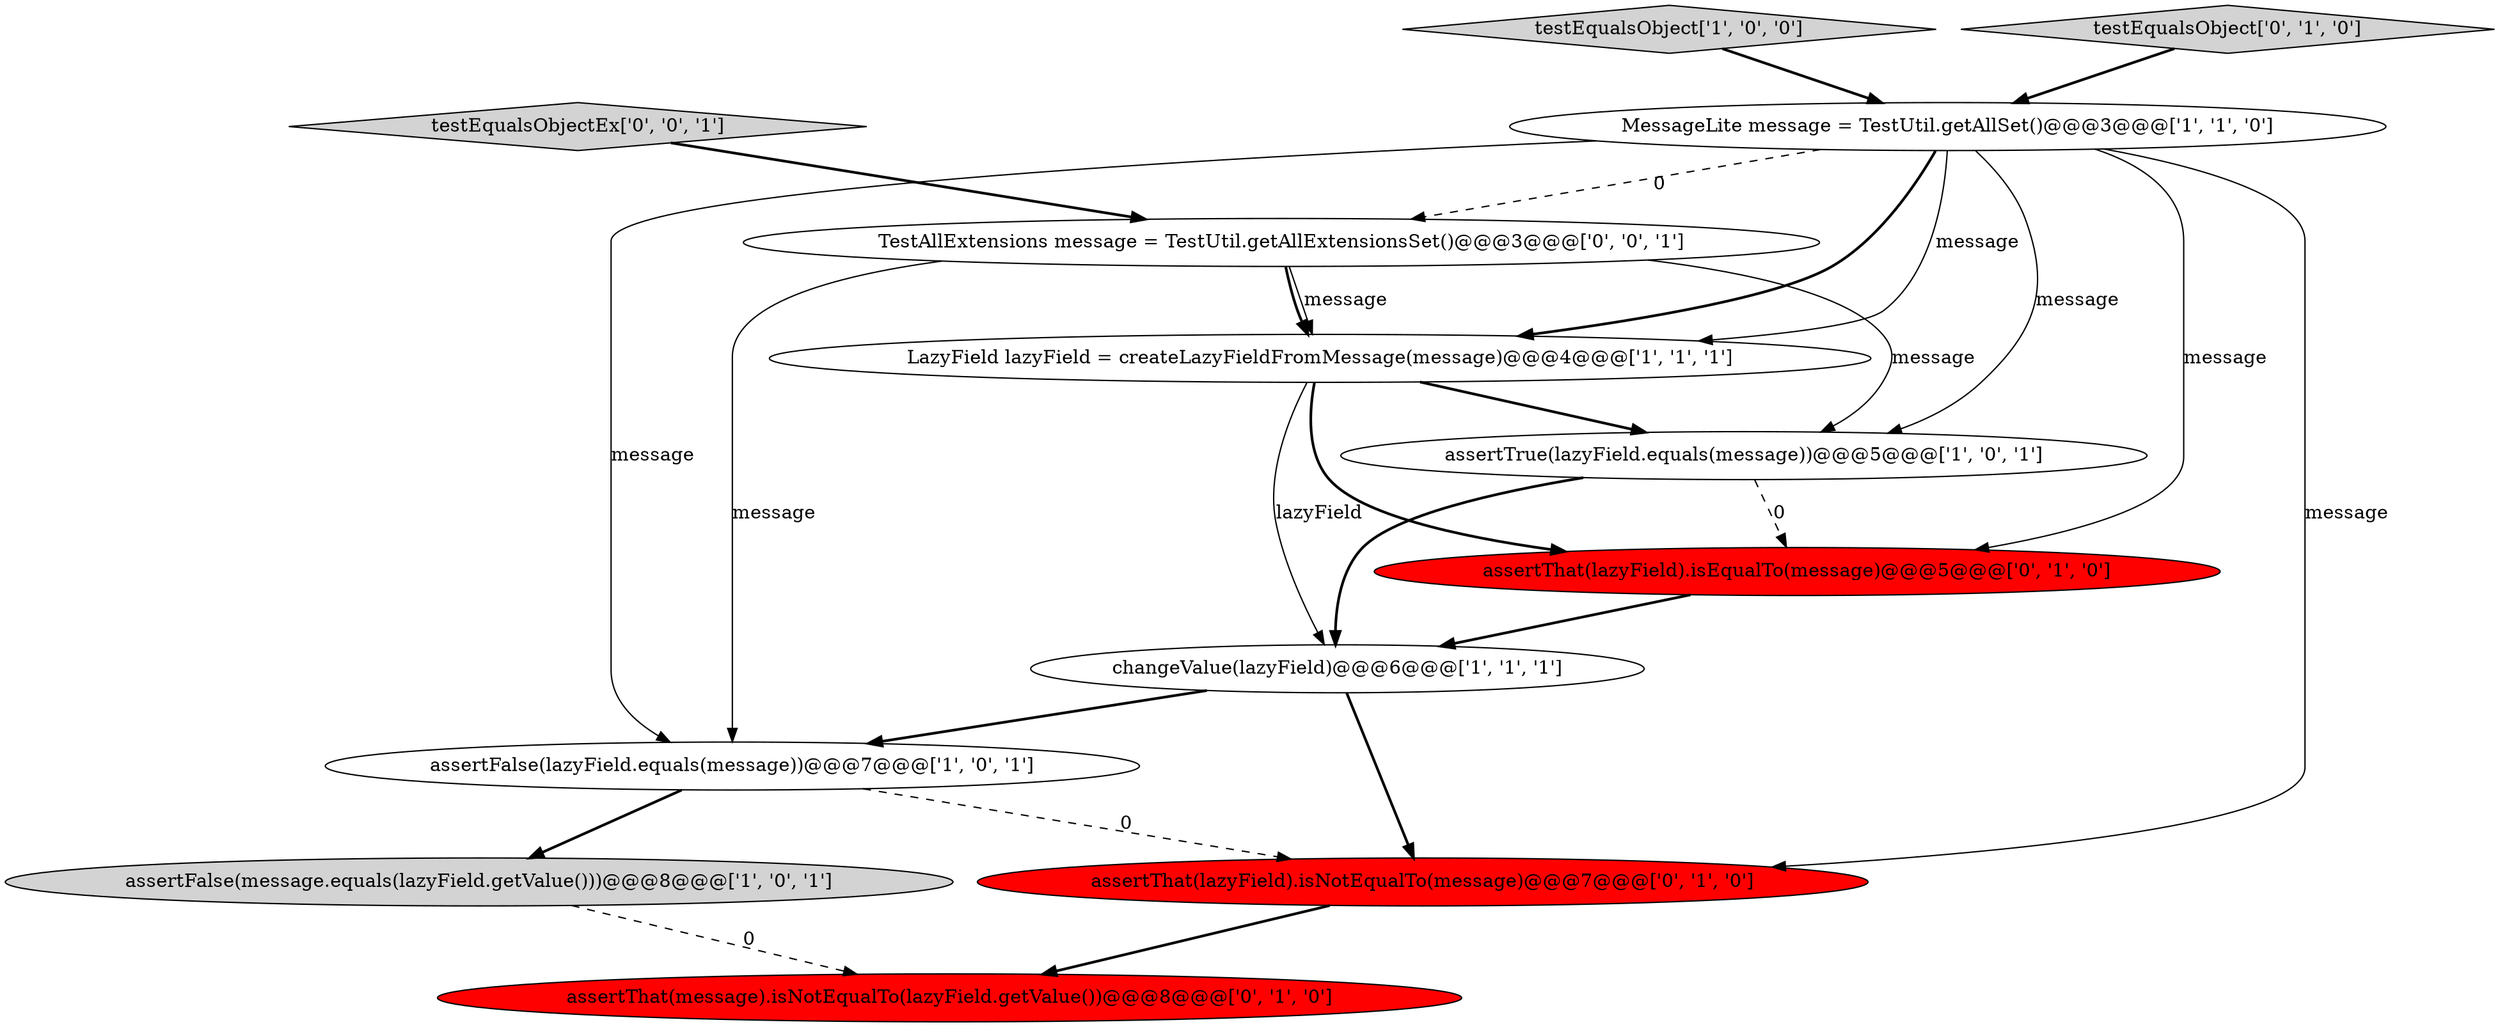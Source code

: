 digraph {
9 [style = filled, label = "assertThat(lazyField).isNotEqualTo(message)@@@7@@@['0', '1', '0']", fillcolor = red, shape = ellipse image = "AAA1AAABBB2BBB"];
11 [style = filled, label = "TestAllExtensions message = TestUtil.getAllExtensionsSet()@@@3@@@['0', '0', '1']", fillcolor = white, shape = ellipse image = "AAA0AAABBB3BBB"];
12 [style = filled, label = "testEqualsObjectEx['0', '0', '1']", fillcolor = lightgray, shape = diamond image = "AAA0AAABBB3BBB"];
0 [style = filled, label = "changeValue(lazyField)@@@6@@@['1', '1', '1']", fillcolor = white, shape = ellipse image = "AAA0AAABBB1BBB"];
7 [style = filled, label = "assertThat(message).isNotEqualTo(lazyField.getValue())@@@8@@@['0', '1', '0']", fillcolor = red, shape = ellipse image = "AAA1AAABBB2BBB"];
3 [style = filled, label = "assertFalse(lazyField.equals(message))@@@7@@@['1', '0', '1']", fillcolor = white, shape = ellipse image = "AAA0AAABBB1BBB"];
10 [style = filled, label = "assertThat(lazyField).isEqualTo(message)@@@5@@@['0', '1', '0']", fillcolor = red, shape = ellipse image = "AAA1AAABBB2BBB"];
4 [style = filled, label = "testEqualsObject['1', '0', '0']", fillcolor = lightgray, shape = diamond image = "AAA0AAABBB1BBB"];
2 [style = filled, label = "assertTrue(lazyField.equals(message))@@@5@@@['1', '0', '1']", fillcolor = white, shape = ellipse image = "AAA0AAABBB1BBB"];
1 [style = filled, label = "MessageLite message = TestUtil.getAllSet()@@@3@@@['1', '1', '0']", fillcolor = white, shape = ellipse image = "AAA0AAABBB1BBB"];
5 [style = filled, label = "assertFalse(message.equals(lazyField.getValue()))@@@8@@@['1', '0', '1']", fillcolor = lightgray, shape = ellipse image = "AAA0AAABBB1BBB"];
6 [style = filled, label = "LazyField lazyField = createLazyFieldFromMessage(message)@@@4@@@['1', '1', '1']", fillcolor = white, shape = ellipse image = "AAA0AAABBB1BBB"];
8 [style = filled, label = "testEqualsObject['0', '1', '0']", fillcolor = lightgray, shape = diamond image = "AAA0AAABBB2BBB"];
0->3 [style = bold, label=""];
0->9 [style = bold, label=""];
11->6 [style = bold, label=""];
12->11 [style = bold, label=""];
11->3 [style = solid, label="message"];
11->2 [style = solid, label="message"];
9->7 [style = bold, label=""];
1->6 [style = solid, label="message"];
2->10 [style = dashed, label="0"];
11->6 [style = solid, label="message"];
6->2 [style = bold, label=""];
8->1 [style = bold, label=""];
3->5 [style = bold, label=""];
2->0 [style = bold, label=""];
1->6 [style = bold, label=""];
3->9 [style = dashed, label="0"];
1->11 [style = dashed, label="0"];
1->2 [style = solid, label="message"];
6->10 [style = bold, label=""];
6->0 [style = solid, label="lazyField"];
10->0 [style = bold, label=""];
4->1 [style = bold, label=""];
1->3 [style = solid, label="message"];
5->7 [style = dashed, label="0"];
1->10 [style = solid, label="message"];
1->9 [style = solid, label="message"];
}
